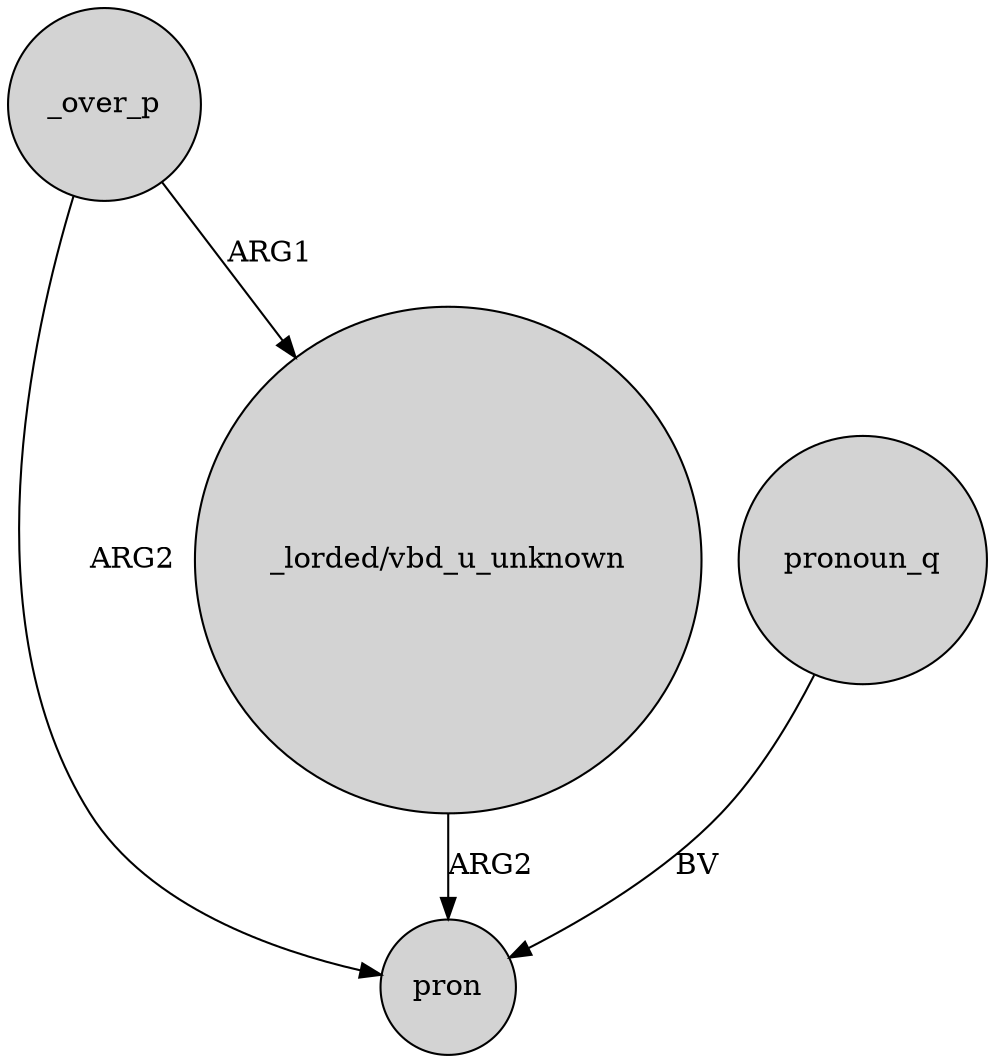 digraph {
	node [shape=circle style=filled]
	_over_p -> pron [label=ARG2]
	_over_p -> "_lorded/vbd_u_unknown" [label=ARG1]
	"_lorded/vbd_u_unknown" -> pron [label=ARG2]
	pronoun_q -> pron [label=BV]
}
